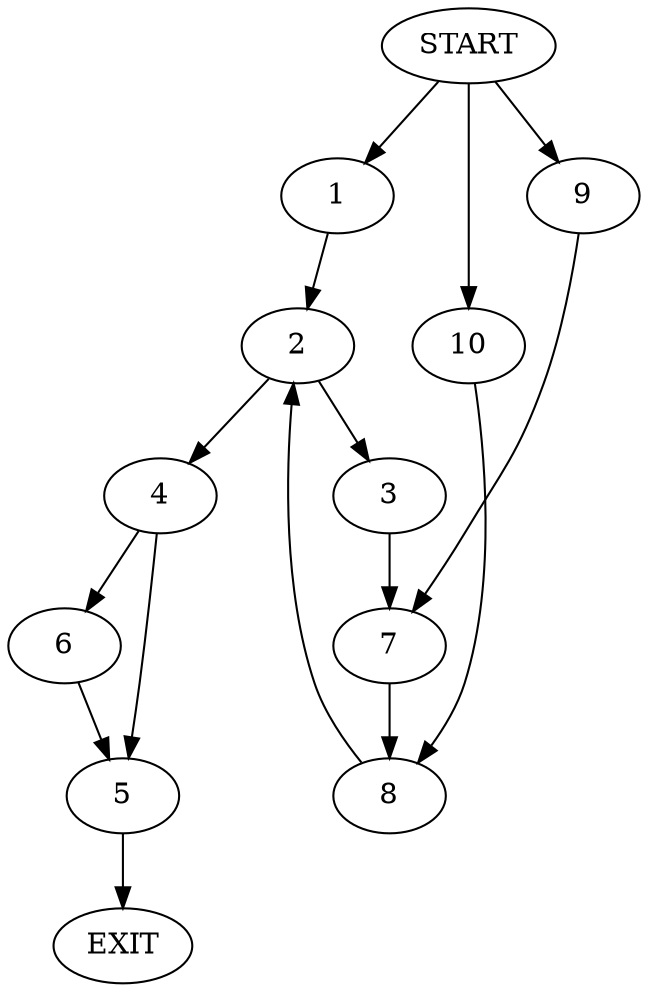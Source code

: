 digraph {
0 [label="START"]
11 [label="EXIT"]
0 -> 1
1 -> 2
2 -> 3
2 -> 4
4 -> 5
4 -> 6
3 -> 7
7 -> 8
0 -> 9
9 -> 7
8 -> 2
0 -> 10
10 -> 8
6 -> 5
5 -> 11
}
